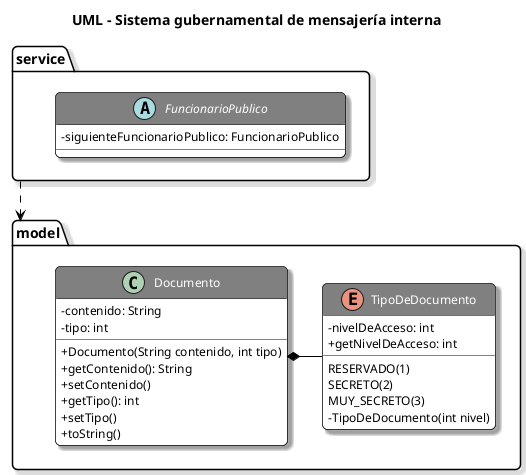 @startuml
'https://plantuml.com/class-diagram
'___________STYLES___________
title UML - Sistema gubernamental de mensajería interna
skinparam classAttributeIconSize 0
skinparam backgroundColor White
skinparam RoundCorner 10
skinparam Shadowing true

skinparam class {
    ArrowColor Black
    BackgroundColor White
    HeaderBackgroundColor Gray
    BorderColor Black
    FontColor White
    FontSize 14
    AttributeFontSize 12
}

skinparam object{
    ArrowColor Black
    BackgroundColor White
    BorderColor Black
    FontColor Black
    FontSize 14
    AttributeFontSize 12
}

skinparam note {
    BackgroundColor LightYellow
    BorderColor Black
}

'___________UML___________

package model {
enum TipoDeDocumento {
RESERVADO(1)
SECRETO(2)
MUY_SECRETO(3)
-nivelDeAcceso: int
-TipoDeDocumento(int nivel)
+getNivelDeAcceso: int
}

class Documento {
-contenido: String
-tipo: int
+Documento(String contenido, int tipo)
+getContenido(): String
+setContenido()
+getTipo(): int
+setTipo()
+toString()
}
}

package service {
abstract FuncionarioPublico {
- siguienteFuncionarioPublico: FuncionarioPublico
}
}

service ..> model
Documento *- TipoDeDocumento

@enduml